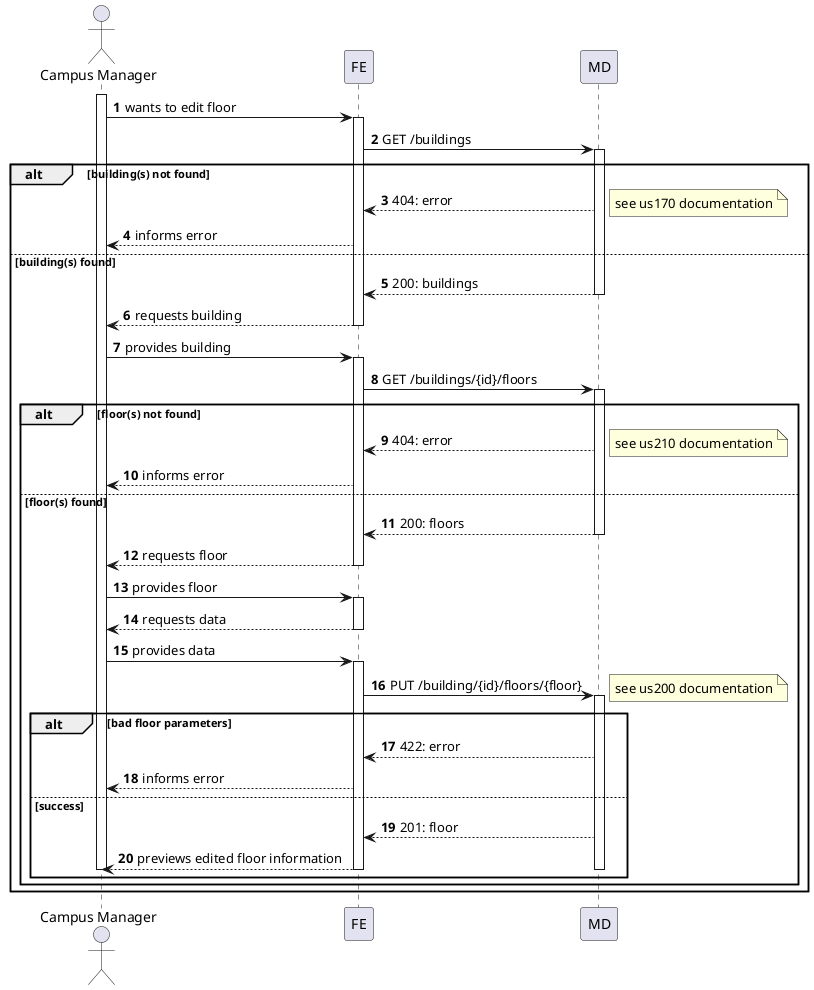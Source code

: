 @startuml
autonumber

actor "Campus Manager" as usr

participant "FE" as ui

participant "MD" as md

activate usr
    usr -> ui : wants to edit floor
    activate ui
        ui -> md : GET /buildings
alt building(s) not found
        activate md
            md --> ui : 404: error
            note right : see us170 documentation
            ui --> usr : informs error
else building(s) found
            md --> ui : 200: buildings
        deactivate md
        ui --> usr : requests building
    deactivate ui

    usr -> ui : provides building
    activate ui
        ui -> md : GET /buildings/{id}/floors
alt floor(s) not found
        activate md
            md --> ui : 404: error
            note right : see us210 documentation
            ui --> usr : informs error
else floor(s) found
            md --> ui : 200: floors
        deactivate md
        ui --> usr : requests floor
    deactivate ui
    usr -> ui : provides floor
    activate ui
        ui --> usr : requests data
    deactivate ui
    usr -> ui : provides data
    activate ui
        ui -> md : PUT /building/{id}/floors/{floor}
        activate md
            note right : see us200 documentation
alt bad floor parameters
            md --> ui : 422: error
            ui --> usr : informs error
else success
            md --> ui : 201: floor
            ui --> usr : previews edited floor information
        deactivate md
    deactivate ui
deactivate usr
end
end
end
@enduml